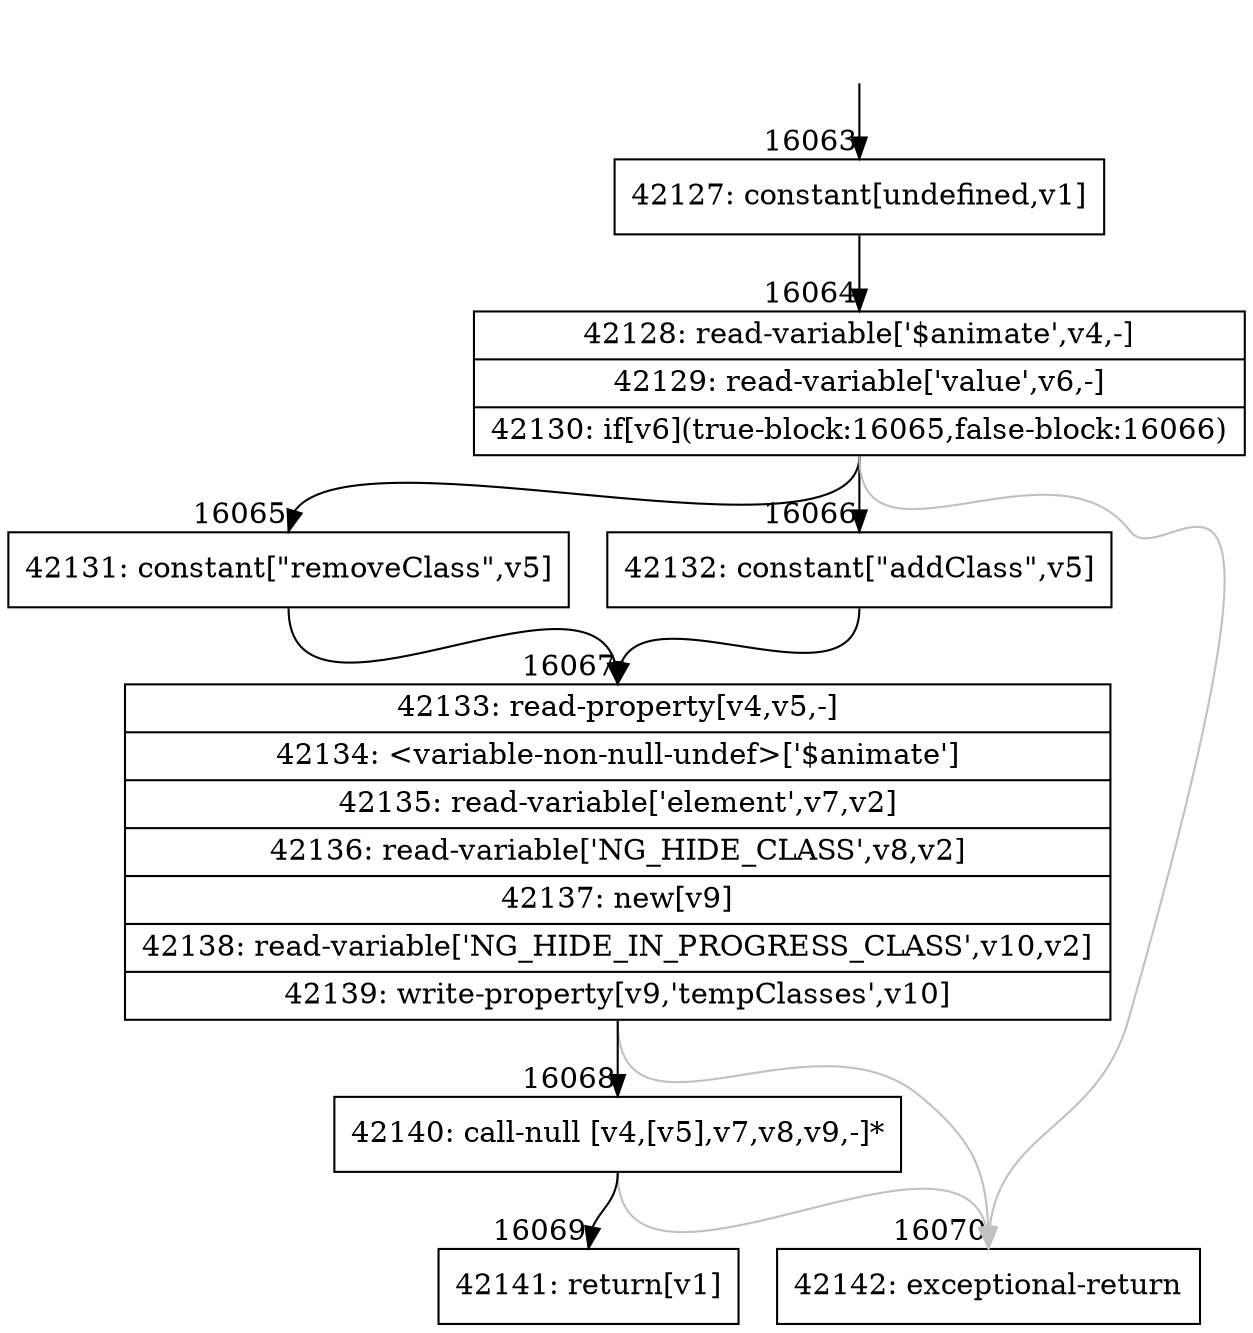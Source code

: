 digraph {
rankdir="TD"
BB_entry1286[shape=none,label=""];
BB_entry1286 -> BB16063 [tailport=s, headport=n, headlabel="    16063"]
BB16063 [shape=record label="{42127: constant[undefined,v1]}" ] 
BB16063 -> BB16064 [tailport=s, headport=n, headlabel="      16064"]
BB16064 [shape=record label="{42128: read-variable['$animate',v4,-]|42129: read-variable['value',v6,-]|42130: if[v6](true-block:16065,false-block:16066)}" ] 
BB16064 -> BB16065 [tailport=s, headport=n, headlabel="      16065"]
BB16064 -> BB16066 [tailport=s, headport=n, headlabel="      16066"]
BB16064 -> BB16070 [tailport=s, headport=n, color=gray, headlabel="      16070"]
BB16065 [shape=record label="{42131: constant[\"removeClass\",v5]}" ] 
BB16065 -> BB16067 [tailport=s, headport=n, headlabel="      16067"]
BB16066 [shape=record label="{42132: constant[\"addClass\",v5]}" ] 
BB16066 -> BB16067 [tailport=s, headport=n]
BB16067 [shape=record label="{42133: read-property[v4,v5,-]|42134: \<variable-non-null-undef\>['$animate']|42135: read-variable['element',v7,v2]|42136: read-variable['NG_HIDE_CLASS',v8,v2]|42137: new[v9]|42138: read-variable['NG_HIDE_IN_PROGRESS_CLASS',v10,v2]|42139: write-property[v9,'tempClasses',v10]}" ] 
BB16067 -> BB16068 [tailport=s, headport=n, headlabel="      16068"]
BB16067 -> BB16070 [tailport=s, headport=n, color=gray]
BB16068 [shape=record label="{42140: call-null [v4,[v5],v7,v8,v9,-]*}" ] 
BB16068 -> BB16069 [tailport=s, headport=n, headlabel="      16069"]
BB16068 -> BB16070 [tailport=s, headport=n, color=gray]
BB16069 [shape=record label="{42141: return[v1]}" ] 
BB16070 [shape=record label="{42142: exceptional-return}" ] 
//#$~ 27389
}
